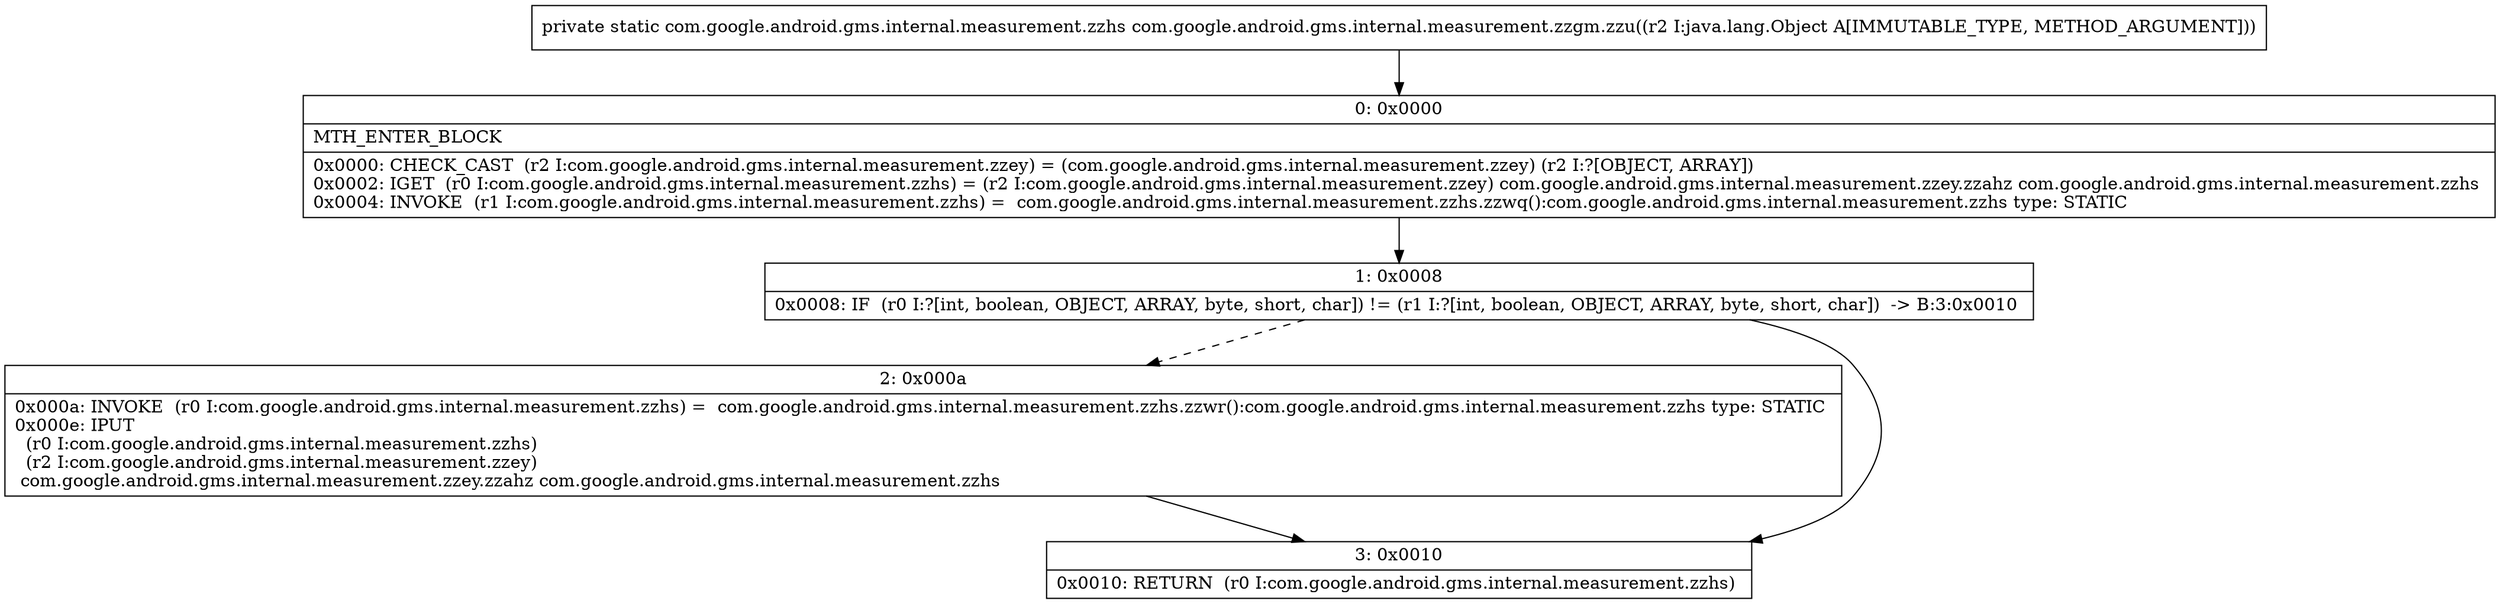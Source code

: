 digraph "CFG forcom.google.android.gms.internal.measurement.zzgm.zzu(Ljava\/lang\/Object;)Lcom\/google\/android\/gms\/internal\/measurement\/zzhs;" {
Node_0 [shape=record,label="{0\:\ 0x0000|MTH_ENTER_BLOCK\l|0x0000: CHECK_CAST  (r2 I:com.google.android.gms.internal.measurement.zzey) = (com.google.android.gms.internal.measurement.zzey) (r2 I:?[OBJECT, ARRAY]) \l0x0002: IGET  (r0 I:com.google.android.gms.internal.measurement.zzhs) = (r2 I:com.google.android.gms.internal.measurement.zzey) com.google.android.gms.internal.measurement.zzey.zzahz com.google.android.gms.internal.measurement.zzhs \l0x0004: INVOKE  (r1 I:com.google.android.gms.internal.measurement.zzhs) =  com.google.android.gms.internal.measurement.zzhs.zzwq():com.google.android.gms.internal.measurement.zzhs type: STATIC \l}"];
Node_1 [shape=record,label="{1\:\ 0x0008|0x0008: IF  (r0 I:?[int, boolean, OBJECT, ARRAY, byte, short, char]) != (r1 I:?[int, boolean, OBJECT, ARRAY, byte, short, char])  \-\> B:3:0x0010 \l}"];
Node_2 [shape=record,label="{2\:\ 0x000a|0x000a: INVOKE  (r0 I:com.google.android.gms.internal.measurement.zzhs) =  com.google.android.gms.internal.measurement.zzhs.zzwr():com.google.android.gms.internal.measurement.zzhs type: STATIC \l0x000e: IPUT  \l  (r0 I:com.google.android.gms.internal.measurement.zzhs)\l  (r2 I:com.google.android.gms.internal.measurement.zzey)\l com.google.android.gms.internal.measurement.zzey.zzahz com.google.android.gms.internal.measurement.zzhs \l}"];
Node_3 [shape=record,label="{3\:\ 0x0010|0x0010: RETURN  (r0 I:com.google.android.gms.internal.measurement.zzhs) \l}"];
MethodNode[shape=record,label="{private static com.google.android.gms.internal.measurement.zzhs com.google.android.gms.internal.measurement.zzgm.zzu((r2 I:java.lang.Object A[IMMUTABLE_TYPE, METHOD_ARGUMENT])) }"];
MethodNode -> Node_0;
Node_0 -> Node_1;
Node_1 -> Node_2[style=dashed];
Node_1 -> Node_3;
Node_2 -> Node_3;
}

